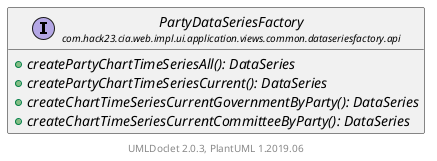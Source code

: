 @startuml
    set namespaceSeparator none
    hide empty fields
    hide empty methods

    interface "<size:14>PartyDataSeriesFactory\n<size:10>com.hack23.cia.web.impl.ui.application.views.common.dataseriesfactory.api" as com.hack23.cia.web.impl.ui.application.views.common.dataseriesfactory.api.PartyDataSeriesFactory [[PartyDataSeriesFactory.html]] {
        {abstract} +createPartyChartTimeSeriesAll(): DataSeries
        {abstract} +createPartyChartTimeSeriesCurrent(): DataSeries
        {abstract} +createChartTimeSeriesCurrentGovernmentByParty(): DataSeries
        {abstract} +createChartTimeSeriesCurrentCommitteeByParty(): DataSeries
    }

    center footer UMLDoclet 2.0.3, PlantUML 1.2019.06
@enduml
